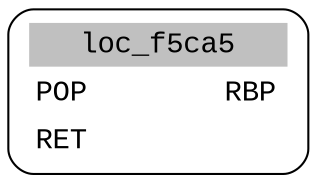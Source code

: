 digraph asm_graph {
1941 [
shape="Mrecord" fontname="Courier New"label =<<table border="0" cellborder="0" cellpadding="3"><tr><td align="center" colspan="2" bgcolor="grey">loc_f5ca5</td></tr><tr><td align="left">POP        RBP</td></tr><tr><td align="left">RET        </td></tr></table>> ];
}